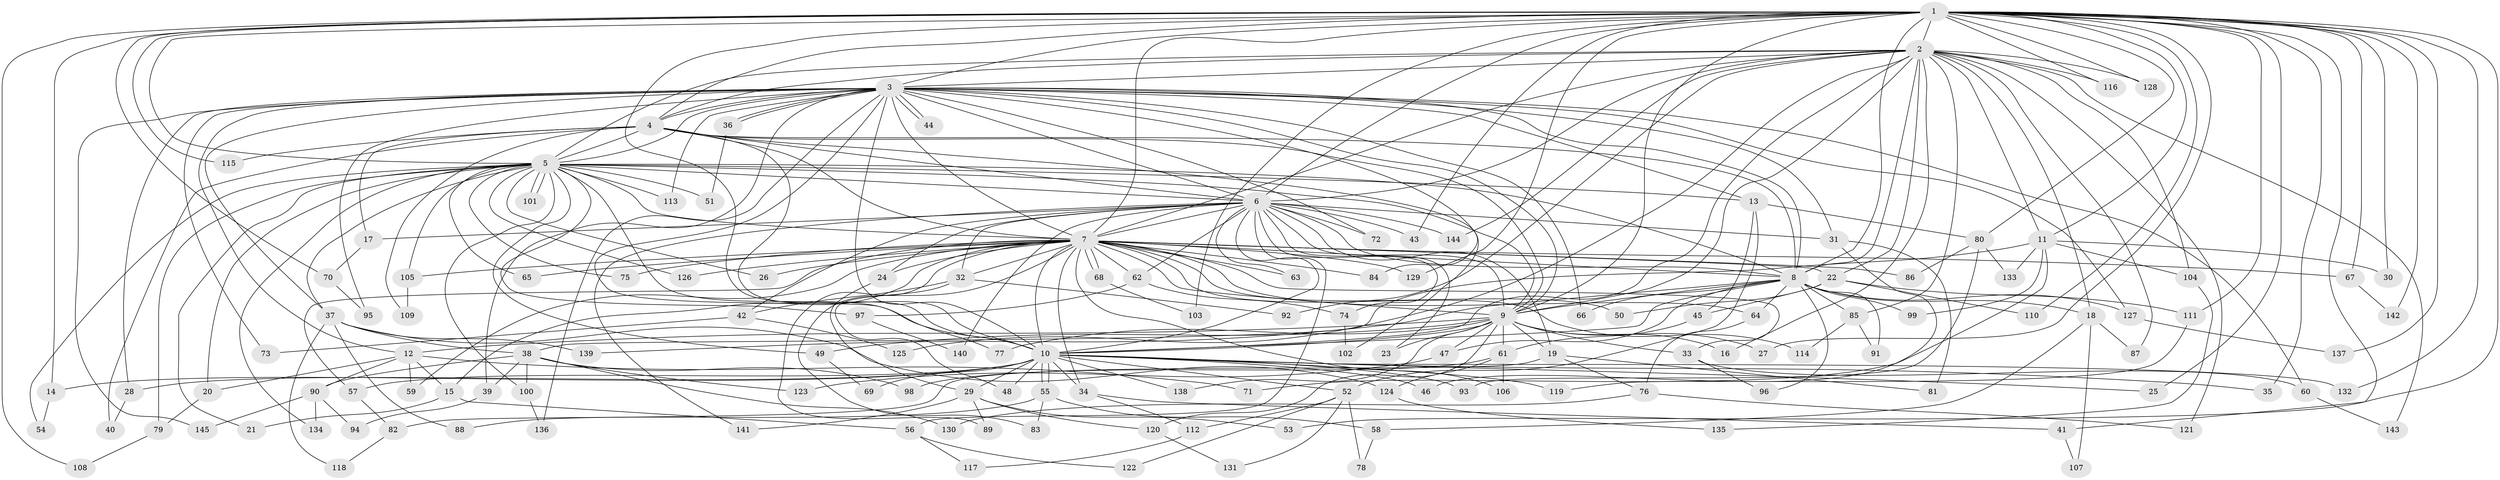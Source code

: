 // coarse degree distribution, {29: 0.017241379310344827, 18: 0.008620689655172414, 35: 0.008620689655172414, 23: 0.017241379310344827, 33: 0.008620689655172414, 20: 0.008620689655172414, 8: 0.008620689655172414, 7: 0.017241379310344827, 9: 0.017241379310344827, 3: 0.19827586206896552, 4: 0.04310344827586207, 2: 0.5344827586206896, 6: 0.017241379310344827, 5: 0.07758620689655173, 1: 0.017241379310344827}
// Generated by graph-tools (version 1.1) at 2025/23/03/03/25 07:23:40]
// undirected, 145 vertices, 315 edges
graph export_dot {
graph [start="1"]
  node [color=gray90,style=filled];
  1;
  2;
  3;
  4;
  5;
  6;
  7;
  8;
  9;
  10;
  11;
  12;
  13;
  14;
  15;
  16;
  17;
  18;
  19;
  20;
  21;
  22;
  23;
  24;
  25;
  26;
  27;
  28;
  29;
  30;
  31;
  32;
  33;
  34;
  35;
  36;
  37;
  38;
  39;
  40;
  41;
  42;
  43;
  44;
  45;
  46;
  47;
  48;
  49;
  50;
  51;
  52;
  53;
  54;
  55;
  56;
  57;
  58;
  59;
  60;
  61;
  62;
  63;
  64;
  65;
  66;
  67;
  68;
  69;
  70;
  71;
  72;
  73;
  74;
  75;
  76;
  77;
  78;
  79;
  80;
  81;
  82;
  83;
  84;
  85;
  86;
  87;
  88;
  89;
  90;
  91;
  92;
  93;
  94;
  95;
  96;
  97;
  98;
  99;
  100;
  101;
  102;
  103;
  104;
  105;
  106;
  107;
  108;
  109;
  110;
  111;
  112;
  113;
  114;
  115;
  116;
  117;
  118;
  119;
  120;
  121;
  122;
  123;
  124;
  125;
  126;
  127;
  128;
  129;
  130;
  131;
  132;
  133;
  134;
  135;
  136;
  137;
  138;
  139;
  140;
  141;
  142;
  143;
  144;
  145;
  1 -- 2;
  1 -- 3;
  1 -- 4;
  1 -- 5;
  1 -- 6;
  1 -- 7;
  1 -- 8;
  1 -- 9;
  1 -- 10;
  1 -- 11;
  1 -- 14;
  1 -- 25;
  1 -- 27;
  1 -- 30;
  1 -- 35;
  1 -- 41;
  1 -- 43;
  1 -- 53;
  1 -- 67;
  1 -- 70;
  1 -- 80;
  1 -- 103;
  1 -- 108;
  1 -- 110;
  1 -- 111;
  1 -- 115;
  1 -- 116;
  1 -- 128;
  1 -- 129;
  1 -- 132;
  1 -- 137;
  1 -- 142;
  2 -- 3;
  2 -- 4;
  2 -- 5;
  2 -- 6;
  2 -- 7;
  2 -- 8;
  2 -- 9;
  2 -- 10;
  2 -- 11;
  2 -- 16;
  2 -- 18;
  2 -- 22;
  2 -- 85;
  2 -- 87;
  2 -- 92;
  2 -- 104;
  2 -- 116;
  2 -- 121;
  2 -- 125;
  2 -- 128;
  2 -- 143;
  2 -- 144;
  3 -- 4;
  3 -- 5;
  3 -- 6;
  3 -- 7;
  3 -- 8;
  3 -- 9;
  3 -- 10;
  3 -- 12;
  3 -- 13;
  3 -- 28;
  3 -- 31;
  3 -- 36;
  3 -- 36;
  3 -- 37;
  3 -- 39;
  3 -- 44;
  3 -- 44;
  3 -- 60;
  3 -- 66;
  3 -- 72;
  3 -- 73;
  3 -- 77;
  3 -- 84;
  3 -- 95;
  3 -- 113;
  3 -- 127;
  3 -- 136;
  3 -- 145;
  4 -- 5;
  4 -- 6;
  4 -- 7;
  4 -- 8;
  4 -- 9;
  4 -- 10;
  4 -- 17;
  4 -- 40;
  4 -- 102;
  4 -- 109;
  4 -- 115;
  5 -- 6;
  5 -- 7;
  5 -- 8;
  5 -- 9;
  5 -- 10;
  5 -- 13;
  5 -- 20;
  5 -- 21;
  5 -- 26;
  5 -- 37;
  5 -- 49;
  5 -- 51;
  5 -- 54;
  5 -- 65;
  5 -- 75;
  5 -- 79;
  5 -- 97;
  5 -- 100;
  5 -- 101;
  5 -- 101;
  5 -- 105;
  5 -- 113;
  5 -- 126;
  5 -- 134;
  6 -- 7;
  6 -- 8;
  6 -- 9;
  6 -- 10;
  6 -- 17;
  6 -- 19;
  6 -- 23;
  6 -- 24;
  6 -- 31;
  6 -- 32;
  6 -- 42;
  6 -- 43;
  6 -- 56;
  6 -- 62;
  6 -- 63;
  6 -- 72;
  6 -- 74;
  6 -- 140;
  6 -- 141;
  6 -- 144;
  7 -- 8;
  7 -- 9;
  7 -- 10;
  7 -- 15;
  7 -- 22;
  7 -- 24;
  7 -- 26;
  7 -- 32;
  7 -- 33;
  7 -- 34;
  7 -- 50;
  7 -- 57;
  7 -- 59;
  7 -- 62;
  7 -- 63;
  7 -- 64;
  7 -- 65;
  7 -- 67;
  7 -- 68;
  7 -- 68;
  7 -- 75;
  7 -- 83;
  7 -- 84;
  7 -- 86;
  7 -- 89;
  7 -- 105;
  7 -- 106;
  7 -- 114;
  7 -- 126;
  7 -- 129;
  8 -- 9;
  8 -- 10;
  8 -- 18;
  8 -- 47;
  8 -- 64;
  8 -- 66;
  8 -- 85;
  8 -- 91;
  8 -- 96;
  8 -- 99;
  8 -- 127;
  8 -- 139;
  9 -- 10;
  9 -- 12;
  9 -- 16;
  9 -- 19;
  9 -- 23;
  9 -- 27;
  9 -- 33;
  9 -- 47;
  9 -- 49;
  9 -- 61;
  9 -- 77;
  9 -- 120;
  9 -- 138;
  10 -- 14;
  10 -- 25;
  10 -- 28;
  10 -- 29;
  10 -- 34;
  10 -- 35;
  10 -- 46;
  10 -- 48;
  10 -- 52;
  10 -- 55;
  10 -- 55;
  10 -- 57;
  10 -- 69;
  10 -- 93;
  10 -- 119;
  10 -- 132;
  10 -- 138;
  11 -- 30;
  11 -- 38;
  11 -- 71;
  11 -- 99;
  11 -- 104;
  11 -- 133;
  12 -- 15;
  12 -- 20;
  12 -- 59;
  12 -- 71;
  12 -- 90;
  13 -- 45;
  13 -- 52;
  13 -- 80;
  14 -- 54;
  15 -- 21;
  15 -- 56;
  17 -- 70;
  18 -- 58;
  18 -- 87;
  18 -- 107;
  19 -- 76;
  19 -- 81;
  19 -- 82;
  20 -- 79;
  22 -- 45;
  22 -- 50;
  22 -- 110;
  22 -- 111;
  24 -- 29;
  28 -- 40;
  29 -- 53;
  29 -- 89;
  29 -- 120;
  29 -- 141;
  31 -- 46;
  31 -- 81;
  32 -- 42;
  32 -- 48;
  32 -- 92;
  33 -- 60;
  33 -- 96;
  34 -- 41;
  34 -- 112;
  36 -- 51;
  37 -- 38;
  37 -- 88;
  37 -- 118;
  37 -- 124;
  37 -- 139;
  38 -- 39;
  38 -- 90;
  38 -- 98;
  38 -- 100;
  38 -- 123;
  38 -- 130;
  39 -- 94;
  41 -- 107;
  42 -- 73;
  42 -- 125;
  45 -- 61;
  47 -- 123;
  49 -- 69;
  52 -- 78;
  52 -- 112;
  52 -- 122;
  52 -- 131;
  55 -- 58;
  55 -- 83;
  55 -- 88;
  56 -- 117;
  56 -- 122;
  57 -- 82;
  58 -- 78;
  60 -- 143;
  61 -- 98;
  61 -- 106;
  61 -- 124;
  62 -- 74;
  62 -- 97;
  64 -- 76;
  67 -- 142;
  68 -- 103;
  70 -- 95;
  74 -- 102;
  76 -- 121;
  76 -- 130;
  79 -- 108;
  80 -- 86;
  80 -- 93;
  80 -- 133;
  82 -- 118;
  85 -- 91;
  85 -- 114;
  90 -- 94;
  90 -- 134;
  90 -- 145;
  97 -- 140;
  100 -- 136;
  104 -- 135;
  105 -- 109;
  111 -- 119;
  112 -- 117;
  120 -- 131;
  124 -- 135;
  127 -- 137;
}
